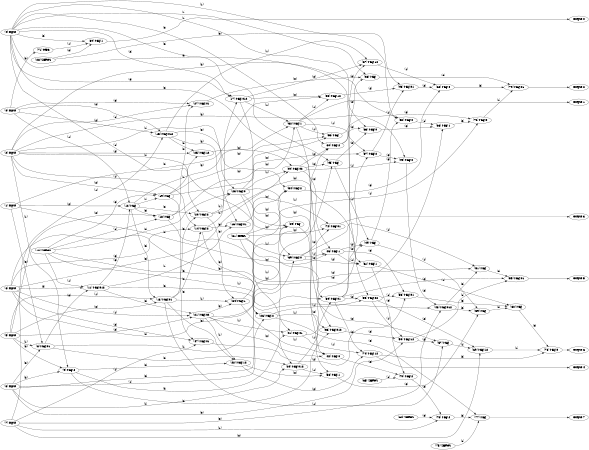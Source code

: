 digraph NeuralNetwork {
rankdir=LR;
size="4,3";
center = true;
node0 [label="(0) Input", color=black, labelfontcolor=black, fontcolor=black];
node1 [label="(1) Input", color=black, labelfontcolor=black, fontcolor=black];
node2 [label="(2) Input", color=black, labelfontcolor=black, fontcolor=black];
node3 [label="(3) Input", color=black, labelfontcolor=black, fontcolor=black];
node4 [label="(4) Input", color=black, labelfontcolor=black, fontcolor=black];
node5 [label="(5) Input", color=black, labelfontcolor=black, fontcolor=black];
node6 [label="(6) Input", color=black, labelfontcolor=black, fontcolor=black];
node7 [label="(7) Input", color=black, labelfontcolor=black, fontcolor=black];
node8 [label="(8) MAJ!01", color=black, labelfontcolor=black, fontcolor=black];
node1 -> node8 [label=" (0)", labelfontcolor=black, fontcolor=black, bold=true, color=black];
node5 -> node8 [label=" (1)", labelfontcolor=black, fontcolor=black, bold=true, color=black];
node3 -> node8 [label=" (2)", labelfontcolor=black, fontcolor=black, bold=true, color=black];
node9 [label="(9) MAJ!2", color=black, labelfontcolor=black, fontcolor=black];
node5 -> node9 [label=" (0)", labelfontcolor=black, fontcolor=black, bold=true, color=black];
node2 -> node9 [label=" (1)", labelfontcolor=black, fontcolor=black, bold=true, color=black];
node3 -> node9 [label=" (2)", labelfontcolor=black, fontcolor=black, bold=true, color=black];
node10 [label="(10) ZEROS", color=black, labelfontcolor=black, fontcolor=black];
node11 [label="(11) MAJ!012", color=black, labelfontcolor=black, fontcolor=black];
node8 -> node11 [label=" (0)", labelfontcolor=black, fontcolor=black, bold=true, color=black];
node10 -> node11 [label=" (1)", labelfontcolor=black, fontcolor=black, bold=true, color=black];
node6 -> node11 [label=" (2)", labelfontcolor=black, fontcolor=black, bold=true, color=black];
node12 [label="(12) MAJ", color=black, labelfontcolor=black, fontcolor=black];
node11 -> node12 [label=" (0)", labelfontcolor=black, fontcolor=black, bold=true, color=black];
node0 -> node12 [label=" (1)", labelfontcolor=black, fontcolor=black, bold=true, color=black];
node1 -> node12 [label=" (2)", labelfontcolor=black, fontcolor=black, bold=true, color=black];
node13 [label="(13) MAJ!01", color=black, labelfontcolor=black, fontcolor=black];
node5 -> node13 [label=" (0)", labelfontcolor=black, fontcolor=black, bold=true, color=black];
node5 -> node13 [label=" (1)", labelfontcolor=black, fontcolor=black, bold=true, color=black];
node12 -> node13 [label=" (2)", labelfontcolor=black, fontcolor=black, bold=true, color=black];
node14 [label="(14) MAJ!2", color=black, labelfontcolor=black, fontcolor=black];
node6 -> node14 [label=" (0)", labelfontcolor=black, fontcolor=black, bold=true, color=black];
node2 -> node14 [label=" (1)", labelfontcolor=black, fontcolor=black, bold=true, color=black];
node13 -> node14 [label=" (2)", labelfontcolor=black, fontcolor=black, bold=true, color=black];
node15 [label="(15) MAJ!012", color=black, labelfontcolor=black, fontcolor=black];
node0 -> node15 [label=" (0)", labelfontcolor=black, fontcolor=black, bold=true, color=black];
node7 -> node15 [label=" (1)", labelfontcolor=black, fontcolor=black, bold=true, color=black];
node0 -> node15 [label=" (2)", labelfontcolor=black, fontcolor=black, bold=true, color=black];
node16 [label="(16) MAJ!01", color=black, labelfontcolor=black, fontcolor=black];
node14 -> node16 [label=" (0)", labelfontcolor=black, fontcolor=black, bold=true, color=black];
node11 -> node16 [label=" (1)", labelfontcolor=black, fontcolor=black, bold=true, color=black];
node15 -> node16 [label=" (2)", labelfontcolor=black, fontcolor=black, bold=true, color=black];
node17 [label="(17) MAJ!012", color=black, labelfontcolor=black, fontcolor=black];
node4 -> node17 [label=" (0)", labelfontcolor=black, fontcolor=black, bold=true, color=black];
node14 -> node17 [label=" (1)", labelfontcolor=black, fontcolor=black, bold=true, color=black];
node4 -> node17 [label=" (2)", labelfontcolor=black, fontcolor=black, bold=true, color=black];
node18 [label="(18) MAJ", color=black, labelfontcolor=black, fontcolor=black];
node12 -> node18 [label=" (0)", labelfontcolor=black, fontcolor=black, bold=true, color=black];
node10 -> node18 [label=" (1)", labelfontcolor=black, fontcolor=black, bold=true, color=black];
node5 -> node18 [label=" (2)", labelfontcolor=black, fontcolor=black, bold=true, color=black];
node19 [label="(19) MAJ", color=black, labelfontcolor=black, fontcolor=black];
node10 -> node19 [label=" (0)", labelfontcolor=black, fontcolor=black, bold=true, color=black];
node12 -> node19 [label=" (1)", labelfontcolor=black, fontcolor=black, bold=true, color=black];
node2 -> node19 [label=" (2)", labelfontcolor=black, fontcolor=black, bold=true, color=black];
node20 [label="(20) MAJ!2", color=black, labelfontcolor=black, fontcolor=black];
node12 -> node20 [label=" (0)", labelfontcolor=black, fontcolor=black, bold=true, color=black];
node4 -> node20 [label=" (1)", labelfontcolor=black, fontcolor=black, bold=true, color=black];
node13 -> node20 [label=" (2)", labelfontcolor=black, fontcolor=black, bold=true, color=black];
node21 [label="(21) MAJ!02", color=black, labelfontcolor=black, fontcolor=black];
node11 -> node21 [label=" (0)", labelfontcolor=black, fontcolor=black, bold=true, color=black];
node6 -> node21 [label=" (1)", labelfontcolor=black, fontcolor=black, bold=true, color=black];
node5 -> node21 [label=" (2)", labelfontcolor=black, fontcolor=black, bold=true, color=black];
node22 [label="(22) MAJ!12", color=black, labelfontcolor=black, fontcolor=black];
node13 -> node22 [label=" (0)", labelfontcolor=black, fontcolor=black, bold=true, color=black];
node21 -> node22 [label=" (1)", labelfontcolor=black, fontcolor=black, bold=true, color=black];
node9 -> node22 [label=" (2)", labelfontcolor=black, fontcolor=black, bold=true, color=black];
node23 [label="(23) MAJ!0", color=black, labelfontcolor=black, fontcolor=black];
node15 -> node23 [label=" (0)", labelfontcolor=black, fontcolor=black, bold=true, color=black];
node20 -> node23 [label=" (1)", labelfontcolor=black, fontcolor=black, bold=true, color=black];
node10 -> node23 [label=" (2)", labelfontcolor=black, fontcolor=black, bold=true, color=black];
node24 [label="(24) MAJ!012", color=black, labelfontcolor=black, fontcolor=black];
node8 -> node24 [label=" (0)", labelfontcolor=black, fontcolor=black, bold=true, color=black];
node3 -> node24 [label=" (1)", labelfontcolor=black, fontcolor=black, bold=true, color=black];
node23 -> node24 [label=" (2)", labelfontcolor=black, fontcolor=black, bold=true, color=black];
node25 [label="(25) MAJ!12", color=black, labelfontcolor=black, fontcolor=black];
node15 -> node25 [label=" (0)", labelfontcolor=black, fontcolor=black, bold=true, color=black];
node19 -> node25 [label=" (1)", labelfontcolor=black, fontcolor=black, bold=true, color=black];
node2 -> node25 [label=" (2)", labelfontcolor=black, fontcolor=black, bold=true, color=black];
node26 [label="(26) MAJ!2", color=black, labelfontcolor=black, fontcolor=black];
node14 -> node26 [label=" (0)", labelfontcolor=black, fontcolor=black, bold=true, color=black];
node3 -> node26 [label=" (1)", labelfontcolor=black, fontcolor=black, bold=true, color=black];
node11 -> node26 [label=" (2)", labelfontcolor=black, fontcolor=black, bold=true, color=black];
node27 [label="(27) MAJ!01", color=black, labelfontcolor=black, fontcolor=black];
node0 -> node27 [label=" (0)", labelfontcolor=black, fontcolor=black, bold=true, color=black];
node2 -> node27 [label=" (1)", labelfontcolor=black, fontcolor=black, bold=true, color=black];
node18 -> node27 [label=" (2)", labelfontcolor=black, fontcolor=black, bold=true, color=black];
node28 [label="(28) ZEROS", color=black, labelfontcolor=black, fontcolor=black];
node29 [label="(29) MAJ", color=black, labelfontcolor=black, fontcolor=black];
node23 -> node29 [label=" (0)", labelfontcolor=black, fontcolor=black, bold=true, color=black];
node2 -> node29 [label=" (1)", labelfontcolor=black, fontcolor=black, bold=true, color=black];
node6 -> node29 [label=" (2)", labelfontcolor=black, fontcolor=black, bold=true, color=black];
node30 [label="(30) MAJ!01", color=black, labelfontcolor=black, fontcolor=black];
node4 -> node30 [label=" (0)", labelfontcolor=black, fontcolor=black, bold=true, color=black];
node24 -> node30 [label=" (1)", labelfontcolor=black, fontcolor=black, bold=true, color=black];
node10 -> node30 [label=" (2)", labelfontcolor=black, fontcolor=black, bold=true, color=black];
node31 [label="(31) ONES", color=black, labelfontcolor=black, fontcolor=black];
node32 [label="(32) MAJ!1", color=black, labelfontcolor=black, fontcolor=black];
node23 -> node32 [label=" (0)", labelfontcolor=black, fontcolor=black, bold=true, color=black];
node17 -> node32 [label=" (1)", labelfontcolor=black, fontcolor=black, bold=true, color=black];
node12 -> node32 [label=" (2)", labelfontcolor=black, fontcolor=black, bold=true, color=black];
node33 [label="(33) MAJ!12", color=black, labelfontcolor=black, fontcolor=black];
node17 -> node33 [label=" (0)", labelfontcolor=black, fontcolor=black, bold=true, color=black];
node32 -> node33 [label=" (1)", labelfontcolor=black, fontcolor=black, bold=true, color=black];
node1 -> node33 [label=" (2)", labelfontcolor=black, fontcolor=black, bold=true, color=black];
node34 [label="(34) MAJ!1", color=black, labelfontcolor=black, fontcolor=black];
node20 -> node34 [label=" (0)", labelfontcolor=black, fontcolor=black, bold=true, color=black];
node13 -> node34 [label=" (1)", labelfontcolor=black, fontcolor=black, bold=true, color=black];
node21 -> node34 [label=" (2)", labelfontcolor=black, fontcolor=black, bold=true, color=black];
node35 [label="(35) MAJ!02", color=black, labelfontcolor=black, fontcolor=black];
node4 -> node35 [label=" (0)", labelfontcolor=black, fontcolor=black, bold=true, color=black];
node26 -> node35 [label=" (1)", labelfontcolor=black, fontcolor=black, bold=true, color=black];
node30 -> node35 [label=" (2)", labelfontcolor=black, fontcolor=black, bold=true, color=black];
node36 [label="(36) MAJ!012", color=black, labelfontcolor=black, fontcolor=black];
node9 -> node36 [label=" (0)", labelfontcolor=black, fontcolor=black, bold=true, color=black];
node26 -> node36 [label=" (1)", labelfontcolor=black, fontcolor=black, bold=true, color=black];
node32 -> node36 [label=" (2)", labelfontcolor=black, fontcolor=black, bold=true, color=black];
node37 [label="(37) MAJ!2", color=black, labelfontcolor=black, fontcolor=black];
node19 -> node37 [label=" (0)", labelfontcolor=black, fontcolor=black, bold=true, color=black];
node32 -> node37 [label=" (1)", labelfontcolor=black, fontcolor=black, bold=true, color=black];
node30 -> node37 [label=" (2)", labelfontcolor=black, fontcolor=black, bold=true, color=black];
node38 [label="(38) MAJ", color=black, labelfontcolor=black, fontcolor=black];
node27 -> node38 [label=" (0)", labelfontcolor=black, fontcolor=black, bold=true, color=black];
node4 -> node38 [label=" (1)", labelfontcolor=black, fontcolor=black, bold=true, color=black];
node30 -> node38 [label=" (2)", labelfontcolor=black, fontcolor=black, bold=true, color=black];
node39 [label="(39) MAJ!0", color=black, labelfontcolor=black, fontcolor=black];
node3 -> node39 [label=" (0)", labelfontcolor=black, fontcolor=black, bold=true, color=black];
node31 -> node39 [label=" (1)", labelfontcolor=black, fontcolor=black, bold=true, color=black];
node17 -> node39 [label=" (2)", labelfontcolor=black, fontcolor=black, bold=true, color=black];
node40 [label="(40) MAJ!02", color=black, labelfontcolor=black, fontcolor=black];
node6 -> node40 [label=" (0)", labelfontcolor=black, fontcolor=black, bold=true, color=black];
node23 -> node40 [label=" (1)", labelfontcolor=black, fontcolor=black, bold=true, color=black];
node25 -> node40 [label=" (2)", labelfontcolor=black, fontcolor=black, bold=true, color=black];
node41 [label="(41) MAJ!01", color=black, labelfontcolor=black, fontcolor=black];
node31 -> node41 [label=" (0)", labelfontcolor=black, fontcolor=black, bold=true, color=black];
node21 -> node41 [label=" (1)", labelfontcolor=black, fontcolor=black, bold=true, color=black];
node9 -> node41 [label=" (2)", labelfontcolor=black, fontcolor=black, bold=true, color=black];
node42 [label="(42) MAJ!0", color=black, labelfontcolor=black, fontcolor=black];
node21 -> node42 [label=" (0)", labelfontcolor=black, fontcolor=black, bold=true, color=black];
node34 -> node42 [label=" (1)", labelfontcolor=black, fontcolor=black, bold=true, color=black];
node29 -> node42 [label=" (2)", labelfontcolor=black, fontcolor=black, bold=true, color=black];
node43 [label="(43) MAJ!01", color=black, labelfontcolor=black, fontcolor=black];
node28 -> node43 [label=" (0)", labelfontcolor=black, fontcolor=black, bold=true, color=black];
node37 -> node43 [label=" (1)", labelfontcolor=black, fontcolor=black, bold=true, color=black];
node33 -> node43 [label=" (2)", labelfontcolor=black, fontcolor=black, bold=true, color=black];
node44 [label="(44) MAJ!0", color=black, labelfontcolor=black, fontcolor=black];
node37 -> node44 [label=" (0)", labelfontcolor=black, fontcolor=black, bold=true, color=black];
node40 -> node44 [label=" (1)", labelfontcolor=black, fontcolor=black, bold=true, color=black];
node2 -> node44 [label=" (2)", labelfontcolor=black, fontcolor=black, bold=true, color=black];
node45 [label="(45) MAJ", color=black, labelfontcolor=black, fontcolor=black];
node40 -> node45 [label=" (0)", labelfontcolor=black, fontcolor=black, bold=true, color=black];
node8 -> node45 [label=" (1)", labelfontcolor=black, fontcolor=black, bold=true, color=black];
node4 -> node45 [label=" (2)", labelfontcolor=black, fontcolor=black, bold=true, color=black];
node46 [label="(46) MAJ!1", color=black, labelfontcolor=black, fontcolor=black];
node40 -> node46 [label=" (0)", labelfontcolor=black, fontcolor=black, bold=true, color=black];
node39 -> node46 [label=" (1)", labelfontcolor=black, fontcolor=black, bold=true, color=black];
node1 -> node46 [label=" (2)", labelfontcolor=black, fontcolor=black, bold=true, color=black];
node47 [label="(47) MAJ!01", color=black, labelfontcolor=black, fontcolor=black];
node19 -> node47 [label=" (0)", labelfontcolor=black, fontcolor=black, bold=true, color=black];
node7 -> node47 [label=" (1)", labelfontcolor=black, fontcolor=black, bold=true, color=black];
node6 -> node47 [label=" (2)", labelfontcolor=black, fontcolor=black, bold=true, color=black];
node48 [label="(48) MAJ!012", color=black, labelfontcolor=black, fontcolor=black];
node7 -> node48 [label=" (0)", labelfontcolor=black, fontcolor=black, bold=true, color=black];
node10 -> node48 [label=" (1)", labelfontcolor=black, fontcolor=black, bold=true, color=black];
node44 -> node48 [label=" (2)", labelfontcolor=black, fontcolor=black, bold=true, color=black];
node49 [label="(49) MAJ", color=black, labelfontcolor=black, fontcolor=black];
node41 -> node49 [label=" (0)", labelfontcolor=black, fontcolor=black, bold=true, color=black];
node45 -> node49 [label=" (1)", labelfontcolor=black, fontcolor=black, bold=true, color=black];
node46 -> node49 [label=" (2)", labelfontcolor=black, fontcolor=black, bold=true, color=black];
node50 [label="(50) MAJ!12", color=black, labelfontcolor=black, fontcolor=black];
node3 -> node50 [label=" (0)", labelfontcolor=black, fontcolor=black, bold=true, color=black];
node35 -> node50 [label=" (1)", labelfontcolor=black, fontcolor=black, bold=true, color=black];
node36 -> node50 [label=" (2)", labelfontcolor=black, fontcolor=black, bold=true, color=black];
node51 [label="(51) MAJ", color=black, labelfontcolor=black, fontcolor=black];
node48 -> node51 [label=" (0)", labelfontcolor=black, fontcolor=black, bold=true, color=black];
node39 -> node51 [label=" (1)", labelfontcolor=black, fontcolor=black, bold=true, color=black];
node18 -> node51 [label=" (2)", labelfontcolor=black, fontcolor=black, bold=true, color=black];
node52 [label="(52) MAJ!0", color=black, labelfontcolor=black, fontcolor=black];
node49 -> node52 [label=" (0)", labelfontcolor=black, fontcolor=black, bold=true, color=black];
node4 -> node52 [label=" (1)", labelfontcolor=black, fontcolor=black, bold=true, color=black];
node2 -> node52 [label=" (2)", labelfontcolor=black, fontcolor=black, bold=true, color=black];
node53 [label="(53) MAJ!01", color=black, labelfontcolor=black, fontcolor=black];
node46 -> node53 [label=" (0)", labelfontcolor=black, fontcolor=black, bold=true, color=black];
node35 -> node53 [label=" (1)", labelfontcolor=black, fontcolor=black, bold=true, color=black];
node47 -> node53 [label=" (2)", labelfontcolor=black, fontcolor=black, bold=true, color=black];
node54 [label="(54) MAJ!2", color=black, labelfontcolor=black, fontcolor=black];
node31 -> node54 [label=" (0)", labelfontcolor=black, fontcolor=black, bold=true, color=black];
node2 -> node54 [label=" (1)", labelfontcolor=black, fontcolor=black, bold=true, color=black];
node34 -> node54 [label=" (2)", labelfontcolor=black, fontcolor=black, bold=true, color=black];
node55 [label="(55) MAJ!01", color=black, labelfontcolor=black, fontcolor=black];
node51 -> node55 [label=" (0)", labelfontcolor=black, fontcolor=black, bold=true, color=black];
node50 -> node55 [label=" (1)", labelfontcolor=black, fontcolor=black, bold=true, color=black];
node30 -> node55 [label=" (2)", labelfontcolor=black, fontcolor=black, bold=true, color=black];
node56 [label="(56) MAJ", color=black, labelfontcolor=black, fontcolor=black];
node18 -> node56 [label=" (0)", labelfontcolor=black, fontcolor=black, bold=true, color=black];
node32 -> node56 [label=" (1)", labelfontcolor=black, fontcolor=black, bold=true, color=black];
node19 -> node56 [label=" (2)", labelfontcolor=black, fontcolor=black, bold=true, color=black];
node57 [label="(57) MAJ", color=black, labelfontcolor=black, fontcolor=black];
node31 -> node57 [label=" (0)", labelfontcolor=black, fontcolor=black, bold=true, color=black];
node13 -> node57 [label=" (1)", labelfontcolor=black, fontcolor=black, bold=true, color=black];
node50 -> node57 [label=" (2)", labelfontcolor=black, fontcolor=black, bold=true, color=black];
node58 [label="(58) MAJ!1", color=black, labelfontcolor=black, fontcolor=black];
node22 -> node58 [label=" (0)", labelfontcolor=black, fontcolor=black, bold=true, color=black];
node24 -> node58 [label=" (1)", labelfontcolor=black, fontcolor=black, bold=true, color=black];
node23 -> node58 [label=" (2)", labelfontcolor=black, fontcolor=black, bold=true, color=black];
node59 [label="(59) MAJ", color=black, labelfontcolor=black, fontcolor=black];
node58 -> node59 [label=" (0)", labelfontcolor=black, fontcolor=black, bold=true, color=black];
node49 -> node59 [label=" (1)", labelfontcolor=black, fontcolor=black, bold=true, color=black];
node48 -> node59 [label=" (2)", labelfontcolor=black, fontcolor=black, bold=true, color=black];
node60 [label="(60) MAJ!2", color=black, labelfontcolor=black, fontcolor=black];
node4 -> node60 [label=" (0)", labelfontcolor=black, fontcolor=black, bold=true, color=black];
node21 -> node60 [label=" (1)", labelfontcolor=black, fontcolor=black, bold=true, color=black];
node40 -> node60 [label=" (2)", labelfontcolor=black, fontcolor=black, bold=true, color=black];
node61 [label="(61) MAJ!1", color=black, labelfontcolor=black, fontcolor=black];
node20 -> node61 [label=" (0)", labelfontcolor=black, fontcolor=black, bold=true, color=black];
node46 -> node61 [label=" (1)", labelfontcolor=black, fontcolor=black, bold=true, color=black];
node39 -> node61 [label=" (2)", labelfontcolor=black, fontcolor=black, bold=true, color=black];
node62 [label="(62) MAJ", color=black, labelfontcolor=black, fontcolor=black];
node53 -> node62 [label=" (0)", labelfontcolor=black, fontcolor=black, bold=true, color=black];
node61 -> node62 [label=" (1)", labelfontcolor=black, fontcolor=black, bold=true, color=black];
node59 -> node62 [label=" (2)", labelfontcolor=black, fontcolor=black, bold=true, color=black];
node63 [label="(63) MAJ!0", color=black, labelfontcolor=black, fontcolor=black];
node60 -> node63 [label=" (0)", labelfontcolor=black, fontcolor=black, bold=true, color=black];
node4 -> node63 [label=" (1)", labelfontcolor=black, fontcolor=black, bold=true, color=black];
node45 -> node63 [label=" (2)", labelfontcolor=black, fontcolor=black, bold=true, color=black];
node64 [label="(64) ZEROS", color=black, labelfontcolor=black, fontcolor=black];
node65 [label="(65) ZEROS", color=black, labelfontcolor=black, fontcolor=black];
node66 [label="(66) MAJ!1", color=black, labelfontcolor=black, fontcolor=black];
node63 -> node66 [label=" (0)", labelfontcolor=black, fontcolor=black, bold=true, color=black];
node52 -> node66 [label=" (1)", labelfontcolor=black, fontcolor=black, bold=true, color=black];
node6 -> node66 [label=" (2)", labelfontcolor=black, fontcolor=black, bold=true, color=black];
node67 [label="(67) MAJ!12", color=black, labelfontcolor=black, fontcolor=black];
node60 -> node67 [label=" (0)", labelfontcolor=black, fontcolor=black, bold=true, color=black];
node15 -> node67 [label=" (1)", labelfontcolor=black, fontcolor=black, bold=true, color=black];
node17 -> node67 [label=" (2)", labelfontcolor=black, fontcolor=black, bold=true, color=black];
node68 [label="(68) MAJ!0", color=black, labelfontcolor=black, fontcolor=black];
node54 -> node68 [label=" (0)", labelfontcolor=black, fontcolor=black, bold=true, color=black];
node67 -> node68 [label=" (1)", labelfontcolor=black, fontcolor=black, bold=true, color=black];
node43 -> node68 [label=" (2)", labelfontcolor=black, fontcolor=black, bold=true, color=black];
node69 [label="(69) MAJ!12", color=black, labelfontcolor=black, fontcolor=black];
node7 -> node69 [label=" (0)", labelfontcolor=black, fontcolor=black, bold=true, color=black];
node57 -> node69 [label=" (1)", labelfontcolor=black, fontcolor=black, bold=true, color=black];
node35 -> node69 [label=" (2)", labelfontcolor=black, fontcolor=black, bold=true, color=black];
node70 [label="(70) MAJ!2", color=black, labelfontcolor=black, fontcolor=black];
node61 -> node70 [label=" (0)", labelfontcolor=black, fontcolor=black, bold=true, color=black];
node65 -> node70 [label=" (1)", labelfontcolor=black, fontcolor=black, bold=true, color=black];
node42 -> node70 [label=" (2)", labelfontcolor=black, fontcolor=black, bold=true, color=black];
node71 [label="(71) NEG", color=black, labelfontcolor=black, fontcolor=black];
node0 -> node71 [label=" (0)", labelfontcolor=black, fontcolor=black, bold=true, color=black];
node72 [label="(72) MAJ!01", color=black, labelfontcolor=black, fontcolor=black];
node39 -> node72 [label=" (0)", labelfontcolor=black, fontcolor=black, bold=true, color=black];
node16 -> node72 [label=" (1)", labelfontcolor=black, fontcolor=black, bold=true, color=black];
node31 -> node72 [label=" (2)", labelfontcolor=black, fontcolor=black, bold=true, color=black];
node73 [label="(73) MAJ!2", color=black, labelfontcolor=black, fontcolor=black];
node64 -> node73 [label=" (0)", labelfontcolor=black, fontcolor=black, bold=true, color=black];
node7 -> node73 [label=" (1)", labelfontcolor=black, fontcolor=black, bold=true, color=black];
node70 -> node73 [label=" (2)", labelfontcolor=black, fontcolor=black, bold=true, color=black];
node74 [label="(74) MAJ!12", color=black, labelfontcolor=black, fontcolor=black];
node30 -> node74 [label=" (0)", labelfontcolor=black, fontcolor=black, bold=true, color=black];
node41 -> node74 [label=" (1)", labelfontcolor=black, fontcolor=black, bold=true, color=black];
node22 -> node74 [label=" (2)", labelfontcolor=black, fontcolor=black, bold=true, color=black];
node75 [label="(75) ZEROS", color=black, labelfontcolor=black, fontcolor=black];
node76 [label="(76) MAJ!0", color=black, labelfontcolor=black, fontcolor=black];
node56 -> node76 [label=" (0)", labelfontcolor=black, fontcolor=black, bold=true, color=black];
node31 -> node76 [label=" (1)", labelfontcolor=black, fontcolor=black, bold=true, color=black];
node66 -> node76 [label=" (2)", labelfontcolor=black, fontcolor=black, bold=true, color=black];
node77 [label="(77) MAJ", color=black, labelfontcolor=black, fontcolor=black];
node26 -> node77 [label=" (0)", labelfontcolor=black, fontcolor=black, bold=true, color=black];
node75 -> node77 [label=" (1)", labelfontcolor=black, fontcolor=black, bold=true, color=black];
node73 -> node77 [label=" (2)", labelfontcolor=black, fontcolor=black, bold=true, color=black];
node78 [label="(78) MAJ!0", color=black, labelfontcolor=black, fontcolor=black];
node62 -> node78 [label=" (0)", labelfontcolor=black, fontcolor=black, bold=true, color=black];
node69 -> node78 [label=" (1)", labelfontcolor=black, fontcolor=black, bold=true, color=black];
node74 -> node78 [label=" (2)", labelfontcolor=black, fontcolor=black, bold=true, color=black];
node79 [label="(79) MAJ!01", color=black, labelfontcolor=black, fontcolor=black];
node38 -> node79 [label=" (0)", labelfontcolor=black, fontcolor=black, bold=true, color=black];
node76 -> node79 [label=" (1)", labelfontcolor=black, fontcolor=black, bold=true, color=black];
node68 -> node79 [label=" (2)", labelfontcolor=black, fontcolor=black, bold=true, color=black];
node80 [label="(80) MAJ!1", color=black, labelfontcolor=black, fontcolor=black];
node28 -> node80 [label=" (0)", labelfontcolor=black, fontcolor=black, bold=true, color=black];
node71 -> node80 [label=" (1)", labelfontcolor=black, fontcolor=black, bold=true, color=black];
node4 -> node80 [label=" (2)", labelfontcolor=black, fontcolor=black, bold=true, color=black];
node81 [label="Output 0", color=black, labelfontcolor=black, fontcolor=black];
node80 -> node81 [labelfontcolor=black, fontcolor=black, bold=true, color=black];
node82 [label="Output 1", color=black, labelfontcolor=black, fontcolor=black];
node32 -> node82 [labelfontcolor=black, fontcolor=black, bold=true, color=black];
node83 [label="Output 2", color=black, labelfontcolor=black, fontcolor=black];
node79 -> node83 [labelfontcolor=black, fontcolor=black, bold=true, color=black];
node84 [label="Output 3", color=black, labelfontcolor=black, fontcolor=black];
node72 -> node84 [labelfontcolor=black, fontcolor=black, bold=true, color=black];
node85 [label="Output 4", color=black, labelfontcolor=black, fontcolor=black];
node74 -> node85 [labelfontcolor=black, fontcolor=black, bold=true, color=black];
node86 [label="Output 5", color=black, labelfontcolor=black, fontcolor=black];
node55 -> node86 [labelfontcolor=black, fontcolor=black, bold=true, color=black];
node87 [label="Output 6", color=black, labelfontcolor=black, fontcolor=black];
node78 -> node87 [labelfontcolor=black, fontcolor=black, bold=true, color=black];
node88 [label="Output 7", color=black, labelfontcolor=black, fontcolor=black];
node77 -> node88 [labelfontcolor=black, fontcolor=black, bold=true, color=black];
{ rank = source; "node0"; "node1"; "node2"; "node3"; "node4"; "node5"; "node6"; "node7"; }
{ rank = max;"node81";"node82";"node83";"node84";"node85";"node86";"node87";"node88"; }
}